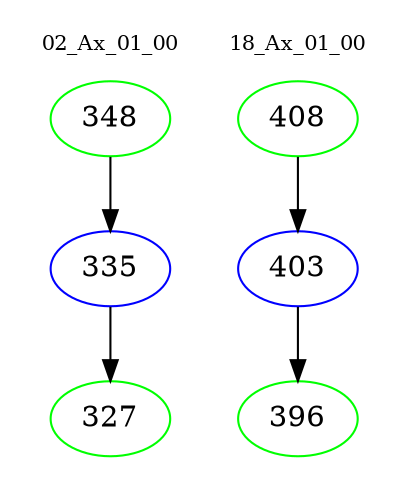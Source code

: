 digraph{
subgraph cluster_0 {
color = white
label = "02_Ax_01_00";
fontsize=10;
T0_348 [label="348", color="green"]
T0_348 -> T0_335 [color="black"]
T0_335 [label="335", color="blue"]
T0_335 -> T0_327 [color="black"]
T0_327 [label="327", color="green"]
}
subgraph cluster_1 {
color = white
label = "18_Ax_01_00";
fontsize=10;
T1_408 [label="408", color="green"]
T1_408 -> T1_403 [color="black"]
T1_403 [label="403", color="blue"]
T1_403 -> T1_396 [color="black"]
T1_396 [label="396", color="green"]
}
}
